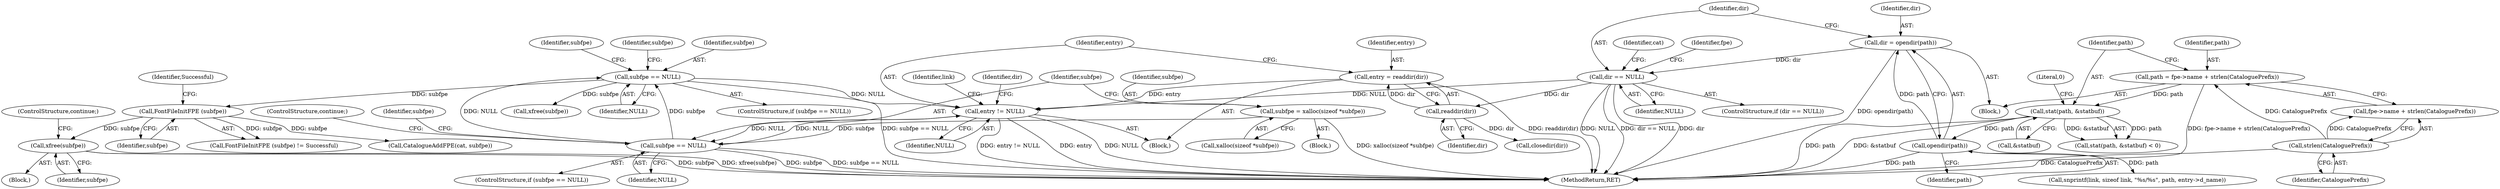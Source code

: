 digraph "0_libxfont_5bf703700ee4a5d6eae20da07cb7a29369667aef@API" {
"1000338" [label="(Call,xfree(subfpe))"];
"1000330" [label="(Call,FontFileInitFPE (subfpe))"];
"1000303" [label="(Call,subfpe == NULL)"];
"1000278" [label="(Call,subfpe == NULL)"];
"1000271" [label="(Call,subfpe = xalloc(sizeof *subfpe))"];
"1000175" [label="(Call,entry != NULL)"];
"1000171" [label="(Call,entry = readdir(dir))"];
"1000173" [label="(Call,readdir(dir))"];
"1000159" [label="(Call,dir == NULL)"];
"1000154" [label="(Call,dir = opendir(path))"];
"1000156" [label="(Call,opendir(path))"];
"1000132" [label="(Call,stat(path, &statbuf))"];
"1000121" [label="(Call,path = fpe->name + strlen(CataloguePrefix))"];
"1000127" [label="(Call,strlen(CataloguePrefix))"];
"1000278" [label="(Call,subfpe == NULL)"];
"1000279" [label="(Identifier,subfpe)"];
"1000175" [label="(Call,entry != NULL)"];
"1000307" [label="(Call,xfree(subfpe))"];
"1000330" [label="(Call,FontFileInitFPE (subfpe))"];
"1000128" [label="(Identifier,CataloguePrefix)"];
"1000122" [label="(Identifier,path)"];
"1000281" [label="(ControlStructure,continue;)"];
"1000273" [label="(Call,xalloc(sizeof *subfpe))"];
"1000177" [label="(Identifier,NULL)"];
"1000331" [label="(Identifier,subfpe)"];
"1000332" [label="(Identifier,Successful)"];
"1000180" [label="(Identifier,link)"];
"1000303" [label="(Call,subfpe == NULL)"];
"1000284" [label="(Identifier,subfpe)"];
"1000104" [label="(Block,)"];
"1000277" [label="(ControlStructure,if (subfpe == NULL))"];
"1000155" [label="(Identifier,dir)"];
"1000171" [label="(Call,entry = readdir(dir))"];
"1000157" [label="(Identifier,path)"];
"1000340" [label="(ControlStructure,continue;)"];
"1000305" [label="(Identifier,NULL)"];
"1000353" [label="(Call,closedir(dir))"];
"1000161" [label="(Identifier,NULL)"];
"1000164" [label="(Identifier,cat)"];
"1000156" [label="(Call,opendir(path))"];
"1000271" [label="(Call,subfpe = xalloc(sizeof *subfpe))"];
"1000136" [label="(Literal,0)"];
"1000160" [label="(Identifier,dir)"];
"1000308" [label="(Identifier,subfpe)"];
"1000354" [label="(Identifier,dir)"];
"1000312" [label="(Identifier,subfpe)"];
"1000178" [label="(Block,)"];
"1000133" [label="(Identifier,path)"];
"1000131" [label="(Call,stat(path, &statbuf) < 0)"];
"1000159" [label="(Call,dir == NULL)"];
"1000127" [label="(Call,strlen(CataloguePrefix))"];
"1000304" [label="(Identifier,subfpe)"];
"1000168" [label="(Identifier,fpe)"];
"1000329" [label="(Call,FontFileInitFPE (subfpe) != Successful)"];
"1000338" [label="(Call,xfree(subfpe))"];
"1000272" [label="(Identifier,subfpe)"];
"1000154" [label="(Call,dir = opendir(path))"];
"1000179" [label="(Call,snprintf(link, sizeof link, \"%s/%s\", path, entry->d_name))"];
"1000176" [label="(Identifier,entry)"];
"1000134" [label="(Call,&statbuf)"];
"1000343" [label="(Call,CatalogueAddFPE(cat, subfpe))"];
"1000280" [label="(Identifier,NULL)"];
"1000170" [label="(Block,)"];
"1000174" [label="(Identifier,dir)"];
"1000132" [label="(Call,stat(path, &statbuf))"];
"1000333" [label="(Block,)"];
"1000173" [label="(Call,readdir(dir))"];
"1000339" [label="(Identifier,subfpe)"];
"1000172" [label="(Identifier,entry)"];
"1000158" [label="(ControlStructure,if (dir == NULL))"];
"1000378" [label="(MethodReturn,RET)"];
"1000121" [label="(Call,path = fpe->name + strlen(CataloguePrefix))"];
"1000302" [label="(ControlStructure,if (subfpe == NULL))"];
"1000123" [label="(Call,fpe->name + strlen(CataloguePrefix))"];
"1000338" -> "1000333"  [label="AST: "];
"1000338" -> "1000339"  [label="CFG: "];
"1000339" -> "1000338"  [label="AST: "];
"1000340" -> "1000338"  [label="CFG: "];
"1000338" -> "1000378"  [label="DDG: subfpe"];
"1000338" -> "1000378"  [label="DDG: xfree(subfpe)"];
"1000330" -> "1000338"  [label="DDG: subfpe"];
"1000330" -> "1000329"  [label="AST: "];
"1000330" -> "1000331"  [label="CFG: "];
"1000331" -> "1000330"  [label="AST: "];
"1000332" -> "1000330"  [label="CFG: "];
"1000330" -> "1000329"  [label="DDG: subfpe"];
"1000303" -> "1000330"  [label="DDG: subfpe"];
"1000330" -> "1000343"  [label="DDG: subfpe"];
"1000303" -> "1000302"  [label="AST: "];
"1000303" -> "1000305"  [label="CFG: "];
"1000304" -> "1000303"  [label="AST: "];
"1000305" -> "1000303"  [label="AST: "];
"1000308" -> "1000303"  [label="CFG: "];
"1000312" -> "1000303"  [label="CFG: "];
"1000303" -> "1000378"  [label="DDG: subfpe == NULL"];
"1000303" -> "1000175"  [label="DDG: NULL"];
"1000278" -> "1000303"  [label="DDG: subfpe"];
"1000278" -> "1000303"  [label="DDG: NULL"];
"1000303" -> "1000307"  [label="DDG: subfpe"];
"1000278" -> "1000277"  [label="AST: "];
"1000278" -> "1000280"  [label="CFG: "];
"1000279" -> "1000278"  [label="AST: "];
"1000280" -> "1000278"  [label="AST: "];
"1000281" -> "1000278"  [label="CFG: "];
"1000284" -> "1000278"  [label="CFG: "];
"1000278" -> "1000378"  [label="DDG: subfpe == NULL"];
"1000278" -> "1000378"  [label="DDG: subfpe"];
"1000278" -> "1000175"  [label="DDG: NULL"];
"1000271" -> "1000278"  [label="DDG: subfpe"];
"1000175" -> "1000278"  [label="DDG: NULL"];
"1000271" -> "1000178"  [label="AST: "];
"1000271" -> "1000273"  [label="CFG: "];
"1000272" -> "1000271"  [label="AST: "];
"1000273" -> "1000271"  [label="AST: "];
"1000279" -> "1000271"  [label="CFG: "];
"1000271" -> "1000378"  [label="DDG: xalloc(sizeof *subfpe)"];
"1000175" -> "1000170"  [label="AST: "];
"1000175" -> "1000177"  [label="CFG: "];
"1000176" -> "1000175"  [label="AST: "];
"1000177" -> "1000175"  [label="AST: "];
"1000180" -> "1000175"  [label="CFG: "];
"1000354" -> "1000175"  [label="CFG: "];
"1000175" -> "1000378"  [label="DDG: entry"];
"1000175" -> "1000378"  [label="DDG: NULL"];
"1000175" -> "1000378"  [label="DDG: entry != NULL"];
"1000171" -> "1000175"  [label="DDG: entry"];
"1000159" -> "1000175"  [label="DDG: NULL"];
"1000171" -> "1000170"  [label="AST: "];
"1000171" -> "1000173"  [label="CFG: "];
"1000172" -> "1000171"  [label="AST: "];
"1000173" -> "1000171"  [label="AST: "];
"1000176" -> "1000171"  [label="CFG: "];
"1000171" -> "1000378"  [label="DDG: readdir(dir)"];
"1000173" -> "1000171"  [label="DDG: dir"];
"1000173" -> "1000174"  [label="CFG: "];
"1000174" -> "1000173"  [label="AST: "];
"1000159" -> "1000173"  [label="DDG: dir"];
"1000173" -> "1000353"  [label="DDG: dir"];
"1000159" -> "1000158"  [label="AST: "];
"1000159" -> "1000161"  [label="CFG: "];
"1000160" -> "1000159"  [label="AST: "];
"1000161" -> "1000159"  [label="AST: "];
"1000164" -> "1000159"  [label="CFG: "];
"1000168" -> "1000159"  [label="CFG: "];
"1000159" -> "1000378"  [label="DDG: dir == NULL"];
"1000159" -> "1000378"  [label="DDG: dir"];
"1000159" -> "1000378"  [label="DDG: NULL"];
"1000154" -> "1000159"  [label="DDG: dir"];
"1000154" -> "1000104"  [label="AST: "];
"1000154" -> "1000156"  [label="CFG: "];
"1000155" -> "1000154"  [label="AST: "];
"1000156" -> "1000154"  [label="AST: "];
"1000160" -> "1000154"  [label="CFG: "];
"1000154" -> "1000378"  [label="DDG: opendir(path)"];
"1000156" -> "1000154"  [label="DDG: path"];
"1000156" -> "1000157"  [label="CFG: "];
"1000157" -> "1000156"  [label="AST: "];
"1000156" -> "1000378"  [label="DDG: path"];
"1000132" -> "1000156"  [label="DDG: path"];
"1000156" -> "1000179"  [label="DDG: path"];
"1000132" -> "1000131"  [label="AST: "];
"1000132" -> "1000134"  [label="CFG: "];
"1000133" -> "1000132"  [label="AST: "];
"1000134" -> "1000132"  [label="AST: "];
"1000136" -> "1000132"  [label="CFG: "];
"1000132" -> "1000378"  [label="DDG: &statbuf"];
"1000132" -> "1000378"  [label="DDG: path"];
"1000132" -> "1000131"  [label="DDG: path"];
"1000132" -> "1000131"  [label="DDG: &statbuf"];
"1000121" -> "1000132"  [label="DDG: path"];
"1000121" -> "1000104"  [label="AST: "];
"1000121" -> "1000123"  [label="CFG: "];
"1000122" -> "1000121"  [label="AST: "];
"1000123" -> "1000121"  [label="AST: "];
"1000133" -> "1000121"  [label="CFG: "];
"1000121" -> "1000378"  [label="DDG: fpe->name + strlen(CataloguePrefix)"];
"1000127" -> "1000121"  [label="DDG: CataloguePrefix"];
"1000127" -> "1000123"  [label="AST: "];
"1000127" -> "1000128"  [label="CFG: "];
"1000128" -> "1000127"  [label="AST: "];
"1000123" -> "1000127"  [label="CFG: "];
"1000127" -> "1000378"  [label="DDG: CataloguePrefix"];
"1000127" -> "1000123"  [label="DDG: CataloguePrefix"];
}
